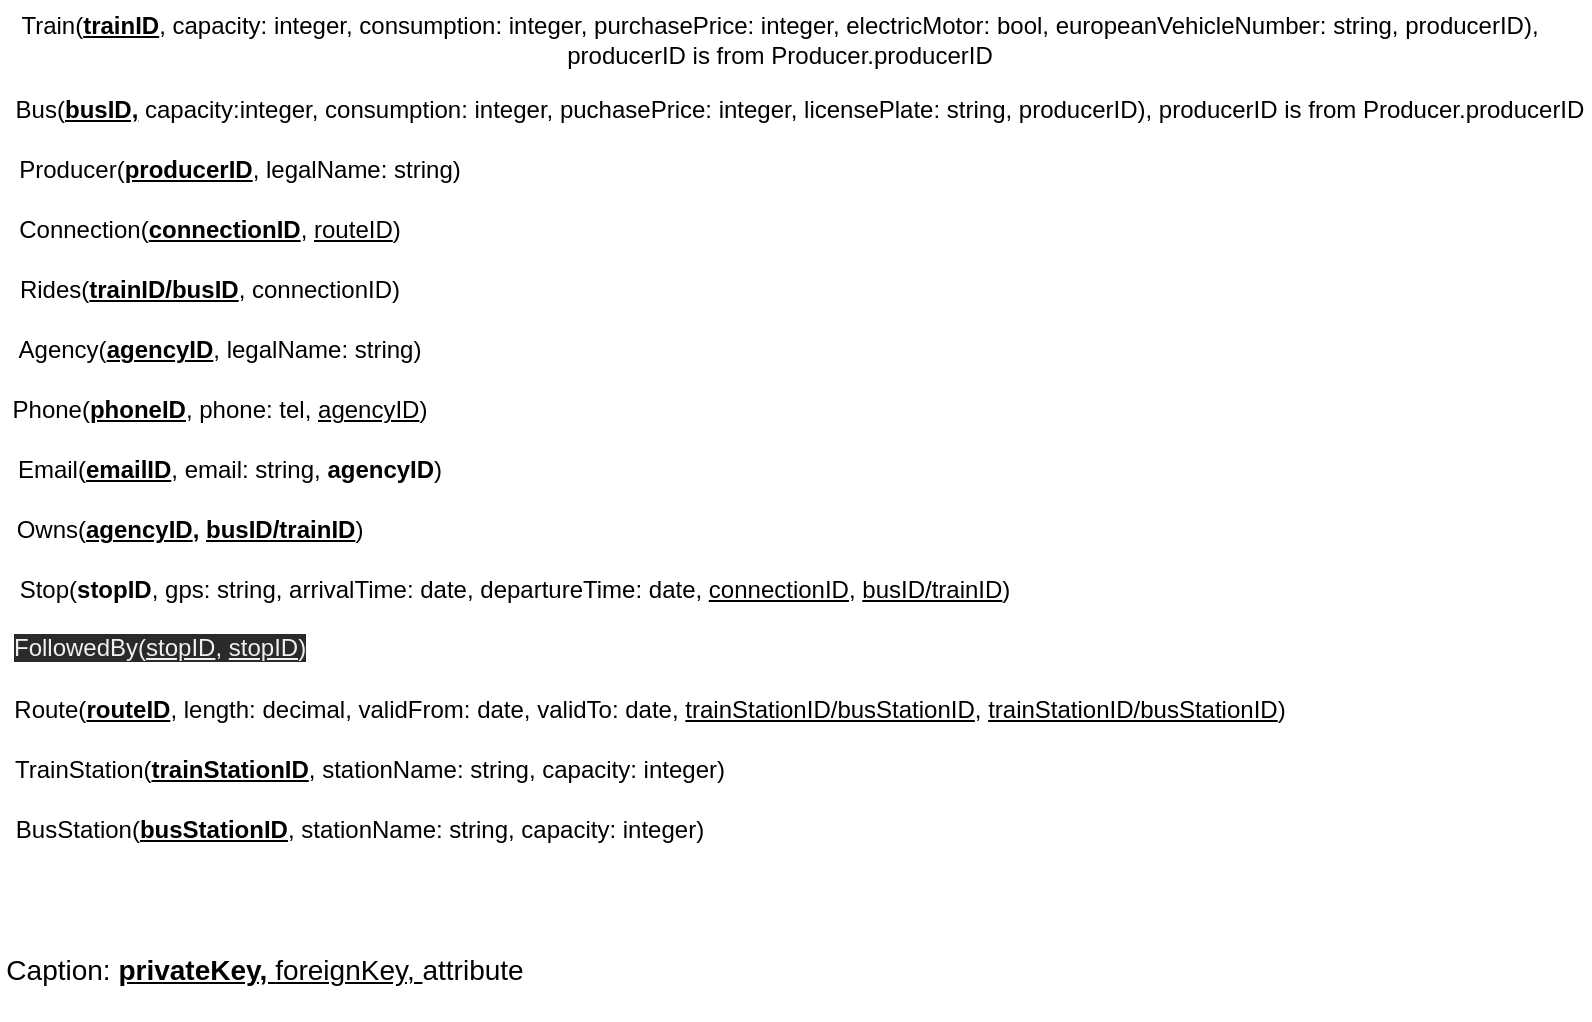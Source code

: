 <mxfile>
    <diagram id="FuOvQAU6wyrWDUQQwPfa" name="Page-1">
        <mxGraphModel dx="730" dy="713" grid="1" gridSize="10" guides="1" tooltips="1" connect="1" arrows="1" fold="1" page="1" pageScale="1" pageWidth="850" pageHeight="1100" math="0" shadow="0">
            <root>
                <mxCell id="0"/>
                <mxCell id="1" parent="0"/>
                <mxCell id="6" value="Train(&lt;b&gt;&lt;u&gt;t&lt;/u&gt;&lt;/b&gt;&lt;u&gt;&lt;b&gt;rainID&lt;/b&gt;&lt;/u&gt;, capacity: integer, consumption: integer, purchasePrice: integer, electricMotor: bool, europeanVehicleNumber: string, producerID), producerID is from Producer.producerID" style="text;html=1;strokeColor=none;fillColor=none;align=center;verticalAlign=middle;whiteSpace=wrap;rounded=0;" parent="1" vertex="1">
                    <mxGeometry x="10" y="10" width="770" height="40" as="geometry"/>
                </mxCell>
                <mxCell id="7" value="Bus(&lt;b&gt;&lt;u&gt;busID,&lt;/u&gt;&lt;/b&gt; capacity:integer, consumption: integer, puchasePrice: integer, licensePlate: string, producerID), producerID is from Producer.producerID" style="text;html=1;strokeColor=none;fillColor=none;align=center;verticalAlign=middle;whiteSpace=wrap;rounded=0;" parent="1" vertex="1">
                    <mxGeometry x="10" y="50" width="790" height="30" as="geometry"/>
                </mxCell>
                <mxCell id="8" value="Producer(&lt;b&gt;&lt;u&gt;producerID&lt;/u&gt;&lt;/b&gt;, legalName: string)" style="text;html=1;strokeColor=none;fillColor=none;align=center;verticalAlign=middle;whiteSpace=wrap;rounded=0;" parent="1" vertex="1">
                    <mxGeometry x="10" y="80" width="230" height="30" as="geometry"/>
                </mxCell>
                <mxCell id="10" value="Connection(&lt;b&gt;&lt;u&gt;connectionID&lt;/u&gt;&lt;/b&gt;, &lt;u&gt;routeID&lt;/u&gt;)" style="text;html=1;strokeColor=none;fillColor=none;align=center;verticalAlign=middle;whiteSpace=wrap;rounded=0;" parent="1" vertex="1">
                    <mxGeometry x="10" y="110" width="200" height="30" as="geometry"/>
                </mxCell>
                <mxCell id="11" value="Rides(&lt;b&gt;&lt;u&gt;trainID/busID&lt;/u&gt;&lt;/b&gt;, connectionID)" style="text;html=1;strokeColor=none;fillColor=none;align=center;verticalAlign=middle;whiteSpace=wrap;rounded=0;" parent="1" vertex="1">
                    <mxGeometry x="10" y="140" width="200" height="30" as="geometry"/>
                </mxCell>
                <mxCell id="14" value="Agency(&lt;b&gt;&lt;u&gt;agencyID&lt;/u&gt;&lt;/b&gt;, legalName: string)" style="text;html=1;strokeColor=none;fillColor=none;align=center;verticalAlign=middle;whiteSpace=wrap;rounded=0;" parent="1" vertex="1">
                    <mxGeometry x="10" y="170" width="210" height="30" as="geometry"/>
                </mxCell>
                <mxCell id="15" value="Phone(&lt;b&gt;&lt;u&gt;phoneID&lt;/u&gt;&lt;/b&gt;, phone: tel, &lt;u&gt;agencyID&lt;/u&gt;)" style="text;html=1;strokeColor=none;fillColor=none;align=center;verticalAlign=middle;whiteSpace=wrap;rounded=0;" parent="1" vertex="1">
                    <mxGeometry x="10" y="200" width="210" height="30" as="geometry"/>
                </mxCell>
                <mxCell id="16" value="Email(&lt;b&gt;&lt;u&gt;emailID&lt;/u&gt;&lt;/b&gt;, email: string, &lt;b&gt;agencyID&lt;/b&gt;)" style="text;html=1;strokeColor=none;fillColor=none;align=center;verticalAlign=middle;whiteSpace=wrap;rounded=0;" parent="1" vertex="1">
                    <mxGeometry x="10" y="230" width="220" height="30" as="geometry"/>
                </mxCell>
                <mxCell id="17" value="Owns(&lt;b&gt;&lt;u&gt;agencyID&lt;/u&gt;, &lt;u&gt;busID/trainID&lt;/u&gt;&lt;/b&gt;)" style="text;html=1;strokeColor=none;fillColor=none;align=center;verticalAlign=middle;whiteSpace=wrap;rounded=0;" parent="1" vertex="1">
                    <mxGeometry x="10" y="260" width="180" height="30" as="geometry"/>
                </mxCell>
                <mxCell id="19" value="Stop(&lt;b&gt;stopID&lt;/b&gt;, gps: string, arrivalTime: date, departureTime: date, &lt;u&gt;connectionID&lt;/u&gt;, &lt;u&gt;busID/trainID&lt;/u&gt;)" style="text;html=1;strokeColor=none;fillColor=none;align=center;verticalAlign=middle;whiteSpace=wrap;rounded=0;" parent="1" vertex="1">
                    <mxGeometry x="10" y="290" width="505" height="30" as="geometry"/>
                </mxCell>
                <mxCell id="22" value="Route(&lt;b&gt;&lt;u&gt;routeID&lt;/u&gt;&lt;/b&gt;,&amp;nbsp;length: decimal, validFrom: date, validTo: date, &lt;u&gt;trainStationID/busStationID&lt;/u&gt;, &lt;u&gt;trainStationID/busStationID&lt;/u&gt;)" style="text;html=1;strokeColor=none;fillColor=none;align=center;verticalAlign=middle;whiteSpace=wrap;rounded=0;" parent="1" vertex="1">
                    <mxGeometry x="10" y="350" width="640" height="30" as="geometry"/>
                </mxCell>
                <mxCell id="24" value="TrainStation(&lt;b&gt;&lt;u&gt;trainStationID&lt;/u&gt;&lt;/b&gt;, stationName: string, capacity: integer)" style="text;html=1;strokeColor=none;fillColor=none;align=center;verticalAlign=middle;whiteSpace=wrap;rounded=0;" parent="1" vertex="1">
                    <mxGeometry x="10" y="380" width="360" height="30" as="geometry"/>
                </mxCell>
                <mxCell id="25" value="BusStation(&lt;b&gt;&lt;u&gt;busStationID&lt;/u&gt;&lt;/b&gt;, stationName: string, capacity: integer)" style="text;html=1;strokeColor=none;fillColor=none;align=center;verticalAlign=middle;whiteSpace=wrap;rounded=0;" parent="1" vertex="1">
                    <mxGeometry x="10" y="410" width="350" height="30" as="geometry"/>
                </mxCell>
                <mxCell id="42" value="&lt;span style=&quot;color: rgb(240, 240, 240); font-family: helvetica; font-size: 12px; font-style: normal; font-weight: 400; letter-spacing: normal; text-align: center; text-indent: 0px; text-transform: none; word-spacing: 0px; background-color: rgb(42, 42, 42); display: inline; float: none;&quot;&gt;FollowedBy(&lt;/span&gt;&lt;u style=&quot;color: rgb(240, 240, 240); font-family: helvetica; font-size: 12px; font-style: normal; font-weight: 400; letter-spacing: normal; text-align: center; text-indent: 0px; text-transform: none; word-spacing: 0px; background-color: rgb(42, 42, 42);&quot;&gt;stopID&lt;/u&gt;&lt;span style=&quot;color: rgb(240, 240, 240); font-family: helvetica; font-size: 12px; font-style: normal; font-weight: 400; letter-spacing: normal; text-align: center; text-indent: 0px; text-transform: none; word-spacing: 0px; background-color: rgb(42, 42, 42); display: inline; float: none;&quot;&gt;,&lt;span&gt;&amp;nbsp;&lt;/span&gt;&lt;/span&gt;&lt;u style=&quot;color: rgb(240, 240, 240); font-family: helvetica; font-size: 12px; font-style: normal; font-weight: 400; letter-spacing: normal; text-align: center; text-indent: 0px; text-transform: none; word-spacing: 0px; background-color: rgb(42, 42, 42);&quot;&gt;stopID&lt;/u&gt;&lt;span style=&quot;color: rgb(240, 240, 240); font-family: helvetica; font-size: 12px; font-style: normal; font-weight: 400; letter-spacing: normal; text-align: center; text-indent: 0px; text-transform: none; word-spacing: 0px; background-color: rgb(42, 42, 42); display: inline; float: none;&quot;&gt;)&lt;/span&gt;" style="text;whiteSpace=wrap;html=1;" vertex="1" parent="1">
                    <mxGeometry x="10" y="320" width="170" height="30" as="geometry"/>
                </mxCell>
                <mxCell id="43" value="&lt;font style=&quot;font-size: 14px&quot;&gt;Caption: &lt;u&gt;&lt;b&gt;privateKey, &lt;/b&gt;foreignKey, &lt;/u&gt;attribute&lt;/font&gt;" style="text;html=1;strokeColor=none;fillColor=none;align=center;verticalAlign=middle;whiteSpace=wrap;rounded=0;" vertex="1" parent="1">
                    <mxGeometry x="5" y="470" width="265" height="50" as="geometry"/>
                </mxCell>
            </root>
        </mxGraphModel>
    </diagram>
</mxfile>